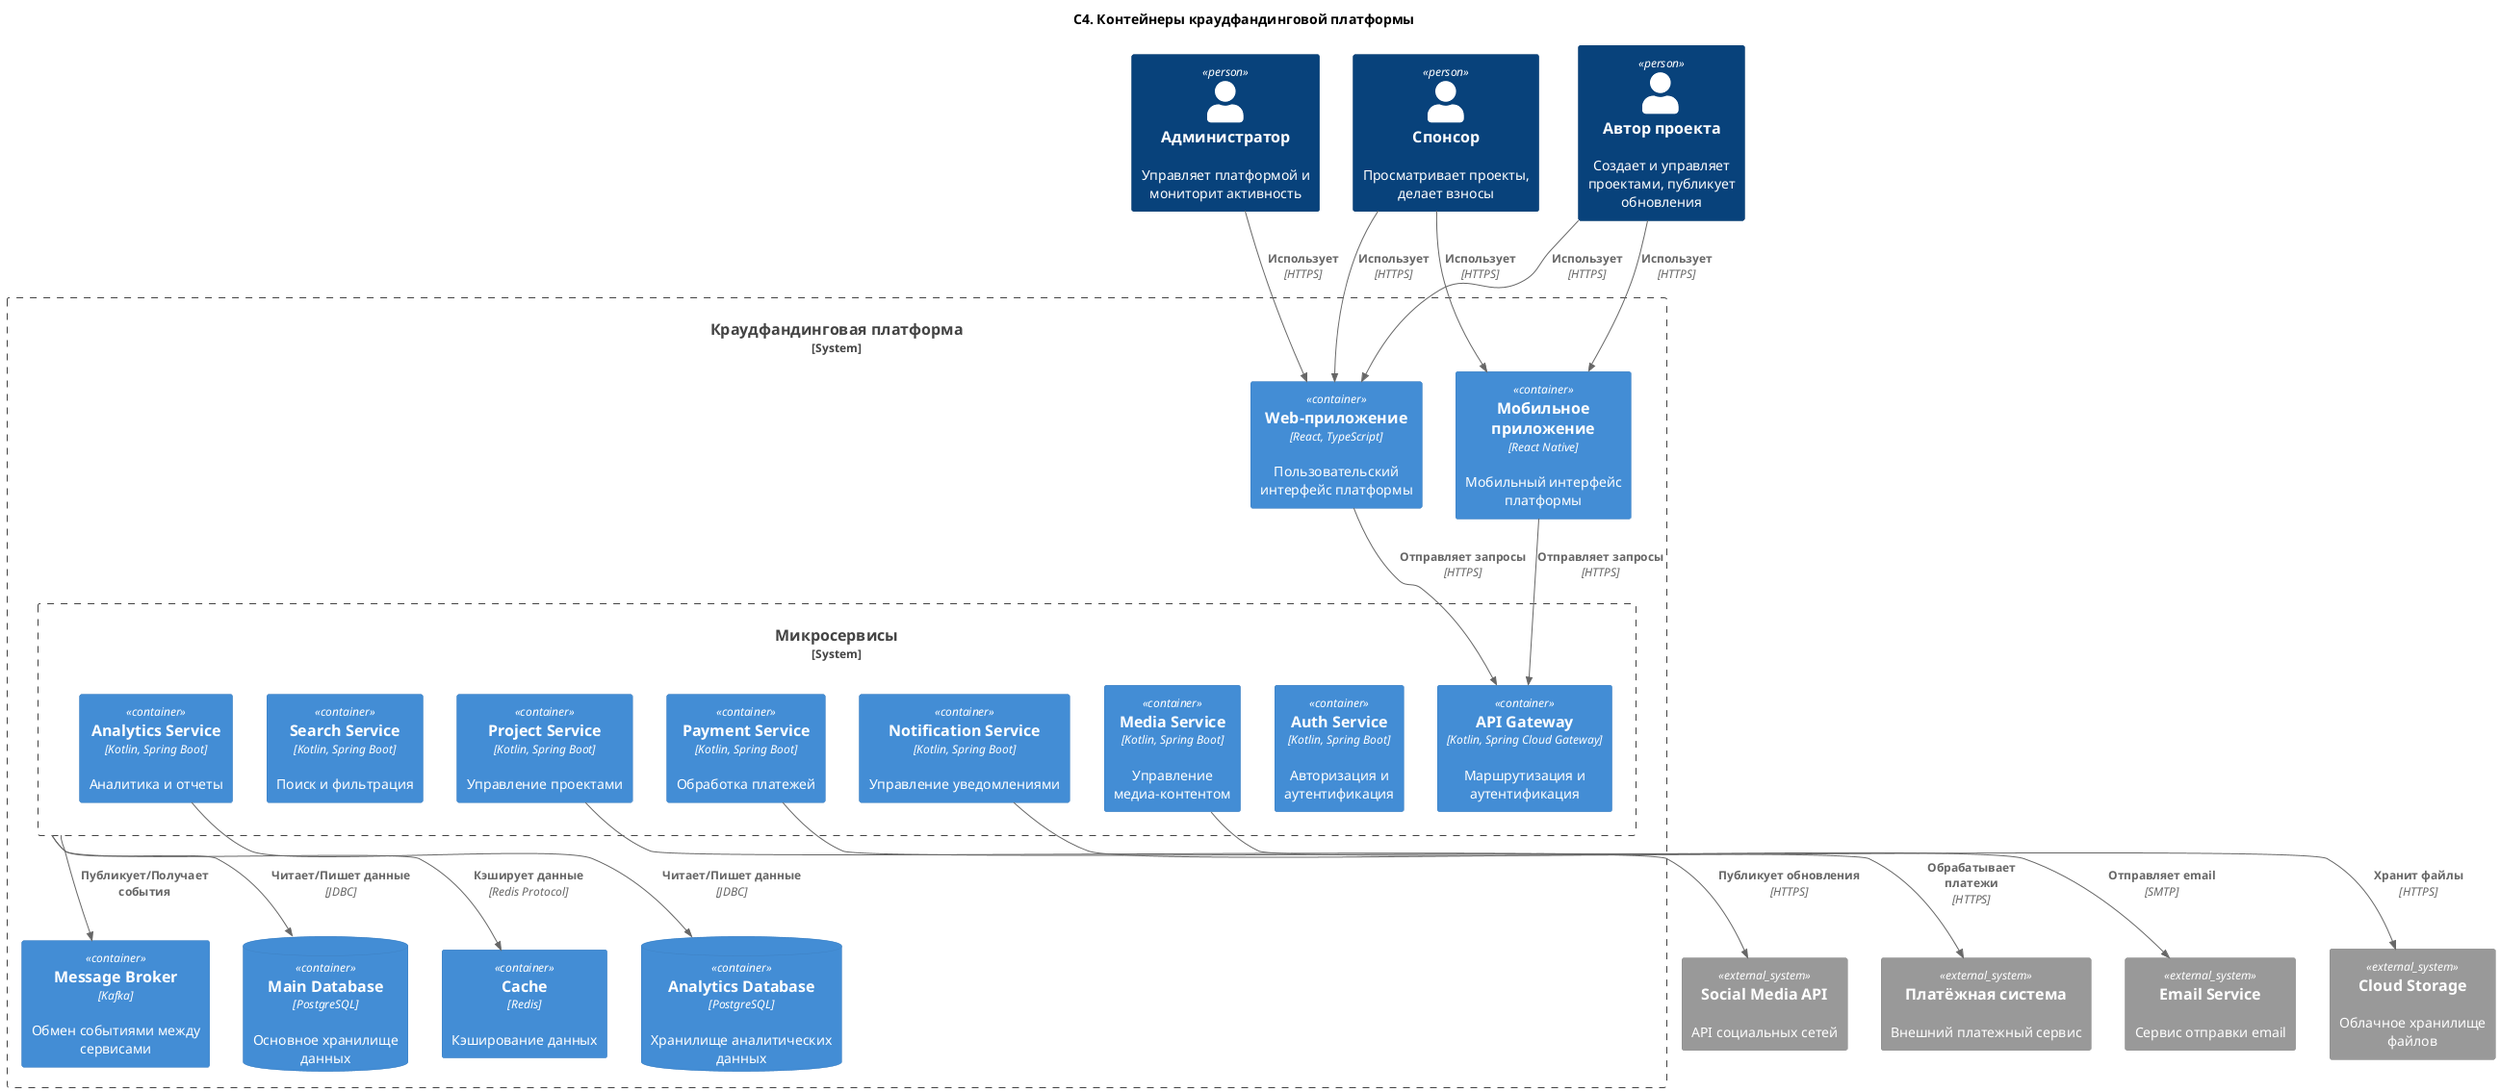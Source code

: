 @startuml
!include <C4/C4_Container>

title "C4. Контейнеры краудфандинговой платформы"

Person(creator, "Автор проекта", "Создает и управляет проектами, публикует обновления")
Person(backer, "Спонсор", "Просматривает проекты, делает взносы")
Person(admin, "Администратор", "Управляет платформой и мониторит активность")

System_Boundary(crowdfunding_platform, "Краудфандинговая платформа") {
    Container(web_app, "Web-приложение", "React, TypeScript", "Пользовательский интерфейс платформы")
    Container(mobile_app, "Мобильное приложение", "React Native", "Мобильный интерфейс платформы")

    System_Boundary(services, "Микросервисы") {
        Container(api_gateway, "API Gateway", "Kotlin, Spring Cloud Gateway", "Маршрутизация и аутентификация")
        Container(auth_service, "Auth Service", "Kotlin, Spring Boot", "Авторизация и аутентификация")
        Container(project_service, "Project Service", "Kotlin, Spring Boot", "Управление проектами")
        Container(payment_service, "Payment Service", "Kotlin, Spring Boot", "Обработка платежей")
        Container(notification_service, "Notification Service", "Kotlin, Spring Boot", "Управление уведомлениями")
        Container(analytics_service, "Analytics Service", "Kotlin, Spring Boot", "Аналитика и отчеты")
        Container(search_service, "Search Service", "Kotlin, Spring Boot", "Поиск и фильтрация")
        Container(media_service, "Media Service", "Kotlin, Spring Boot", "Управление медиа-контентом")
    }

    Container(kafka, "Message Broker", "Kafka", "Обмен событиями между сервисами")
    ContainerDb(main_db, "Main Database", "PostgreSQL", "Основное хранилище данных")
    ContainerDb(analytics_db, "Analytics Database", "PostgreSQL", "Хранилище аналитических данных")
    Container(cache, "Cache", "Redis", "Кэширование данных")
}

System_Ext(payment_system, "Платёжная система", "Внешний платежный сервис")
System_Ext(email_service, "Email Service", "Сервис отправки email")
System_Ext(storage_service, "Cloud Storage", "Облачное хранилище файлов")
System_Ext(social_media, "Social Media API", "API социальных сетей")

' Отношения с внешними пользователями
Rel(creator, web_app, "Использует", "HTTPS")
Rel(creator, mobile_app, "Использует", "HTTPS")
Rel(backer, web_app, "Использует", "HTTPS")
Rel(backer, mobile_app, "Использует", "HTTPS")
Rel(admin, web_app, "Использует", "HTTPS")

' Отношения между приложениями и сервисами
Rel(web_app, api_gateway, "Отправляет запросы", "HTTPS")
Rel(mobile_app, api_gateway, "Отправляет запросы", "HTTPS")

' Отношения между сервисами и базами данных
Rel(services, main_db, "Читает/Пишет данные", "JDBC")
Rel(analytics_service, analytics_db, "Читает/Пишет данные", "JDBC")
Rel(services, cache, "Кэширует данные", "Redis Protocol")
Rel(services, kafka, "Публикует/Получает события")

' Отношения с внешними системами
Rel(payment_service, payment_system, "Обрабатывает платежи", "HTTPS")
Rel(notification_service, email_service, "Отправляет email", "SMTP")
Rel(media_service, storage_service, "Хранит файлы", "HTTPS")
Rel(project_service, social_media, "Публикует обновления", "HTTPS")

@enduml
